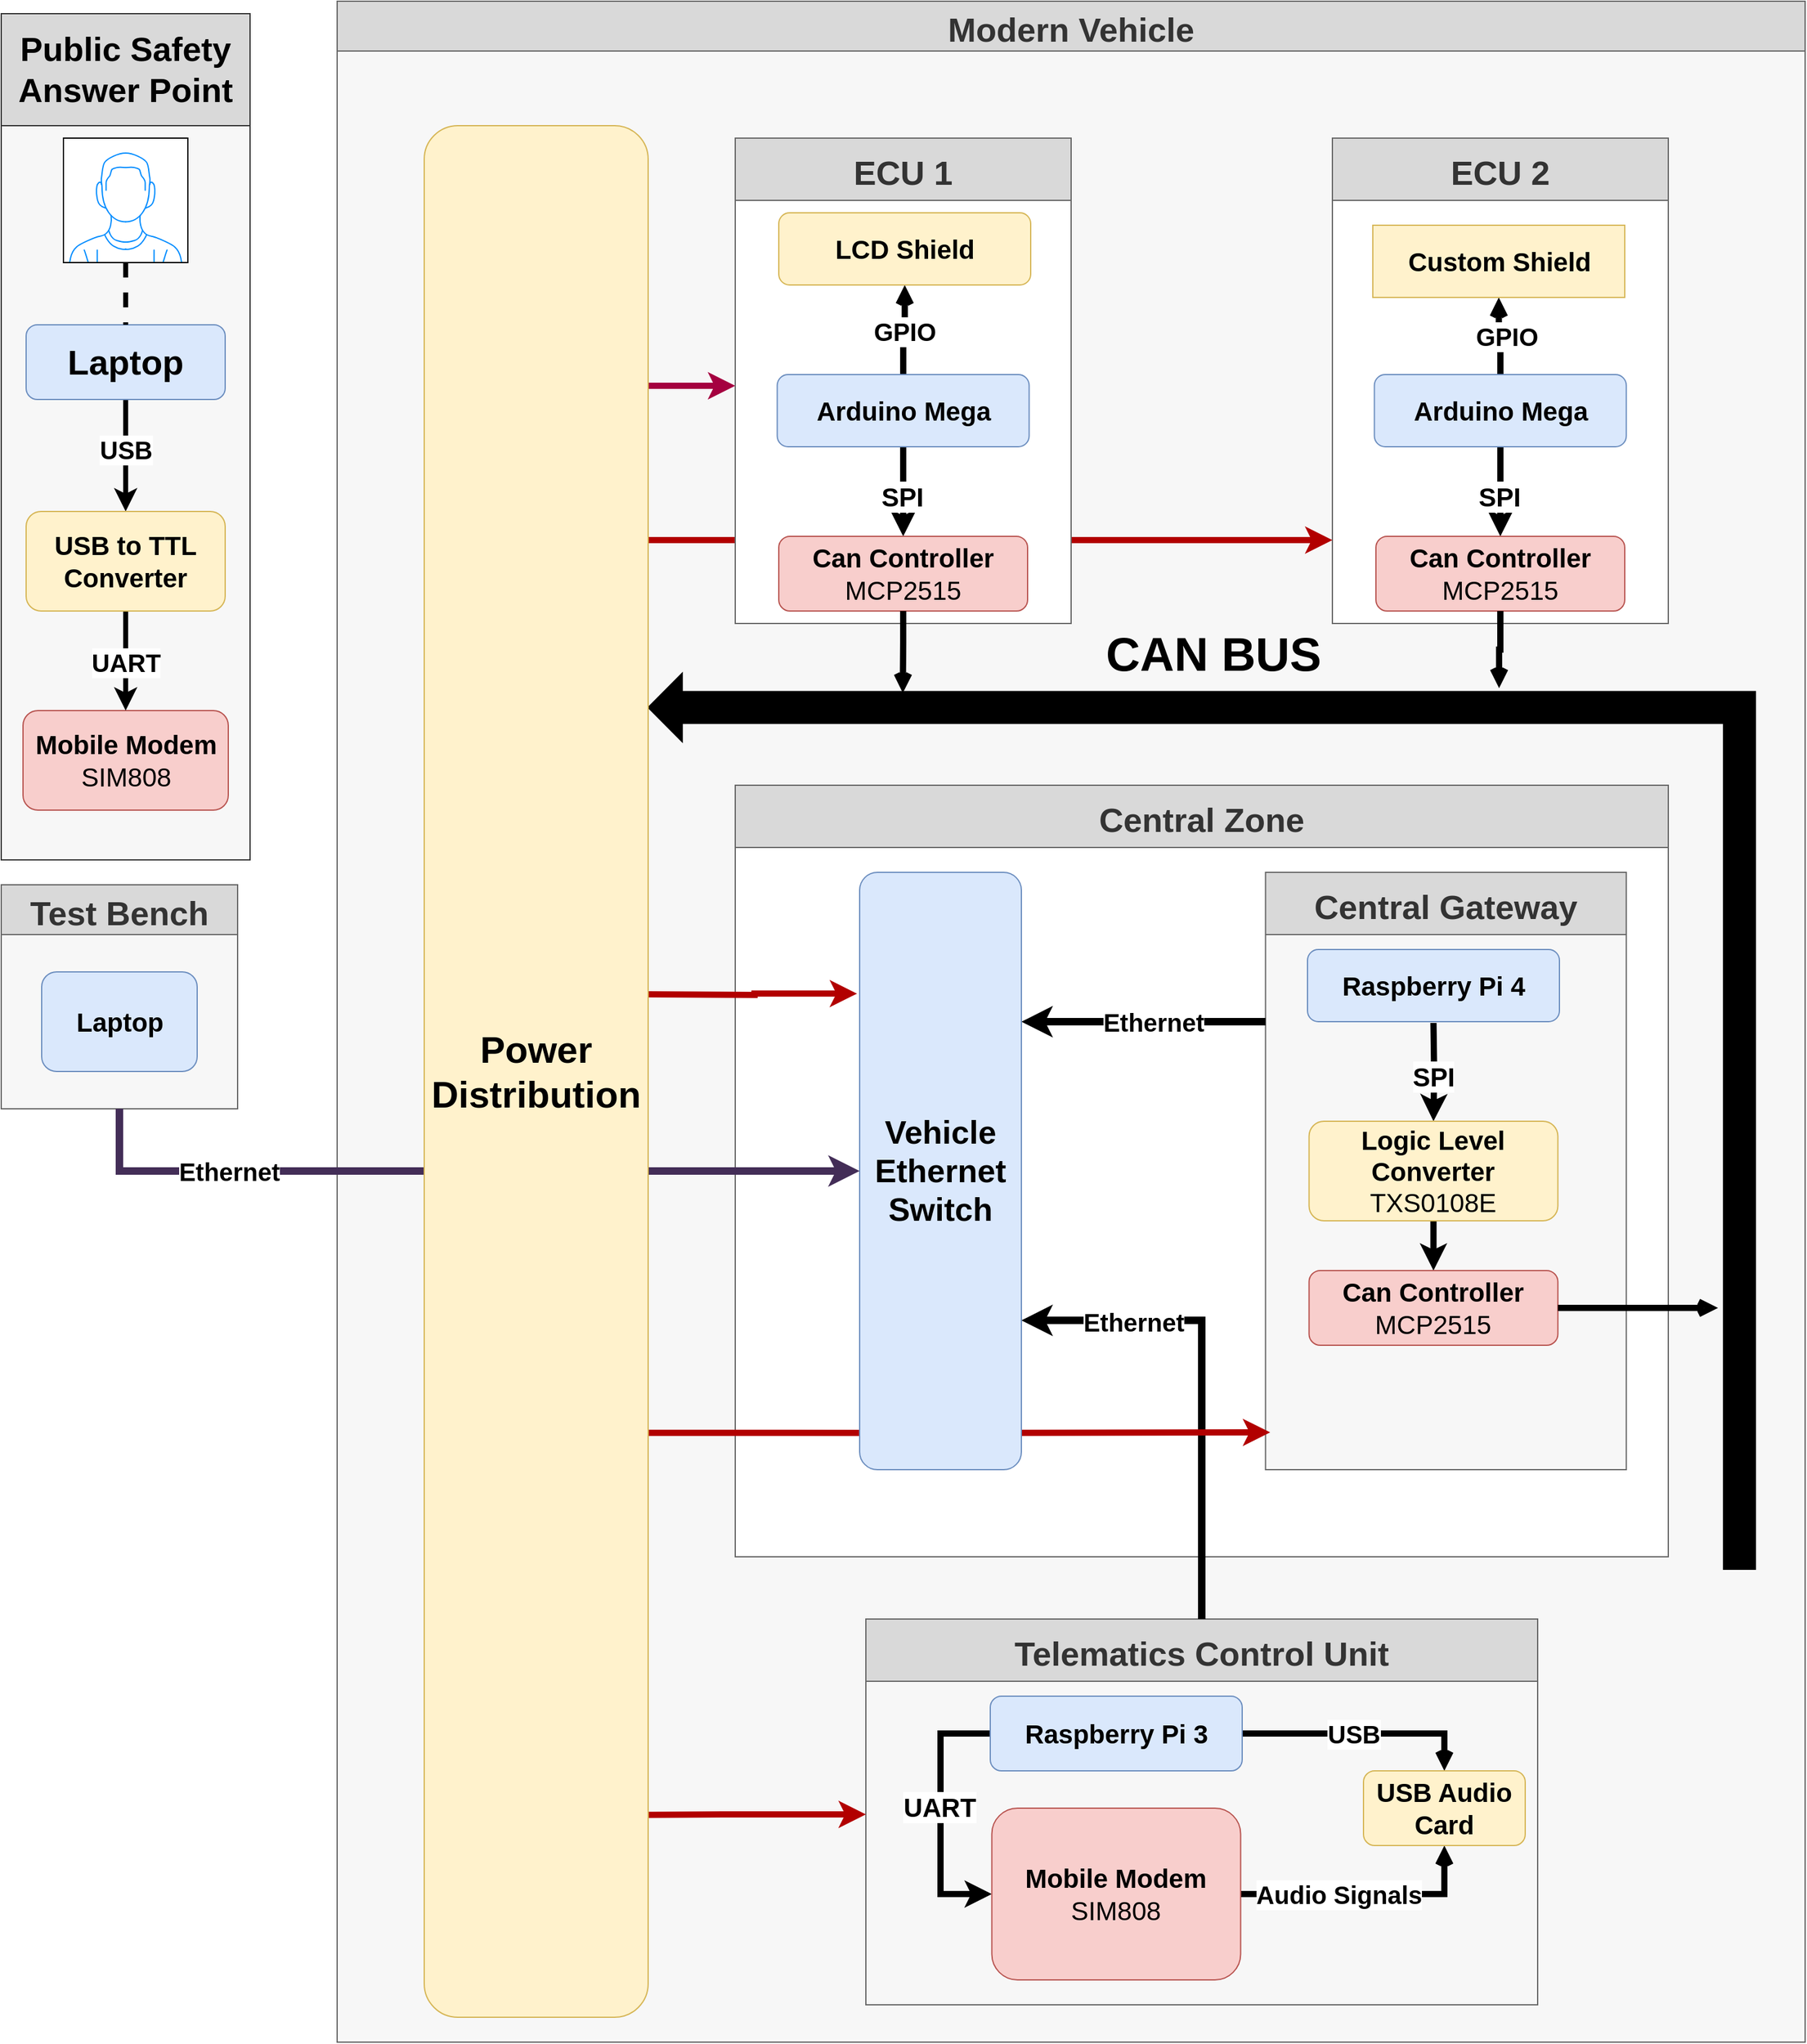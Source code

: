 <mxfile version="13.9.9" type="device"><diagram id="8ts0VjO72sFxZKF0z7m6" name="Page-1"><mxGraphModel dx="1490" dy="436" grid="1" gridSize="10" guides="1" tooltips="1" connect="1" arrows="1" fold="1" page="1" pageScale="1" pageWidth="827" pageHeight="1169" math="0" shadow="0"><root><mxCell id="0"/><mxCell id="1" parent="0"/><mxCell id="ERH8oaf-f3_c7u1PmOxN-73" value="Modern Vehicle" style="swimlane;strokeColor=#666666;fontColor=#333333;fontSize=27;startSize=40;swimlaneFillColor=#F7F7F7;fillColor=#D9D9D9;" parent="1" vertex="1"><mxGeometry x="-410" y="30" width="1180" height="1640" as="geometry"/></mxCell><mxCell id="ERH8oaf-f3_c7u1PmOxN-39" value="ECU 2" style="swimlane;strokeColor=#666666;fontColor=#333333;fontSize=27;startSize=50;swimlaneFillColor=#FFFFFF;fillColor=#D9D9D9;verticalAlign=middle;" parent="ERH8oaf-f3_c7u1PmOxN-73" vertex="1"><mxGeometry x="800" y="110" width="270" height="390" as="geometry"/></mxCell><mxCell id="ERH8oaf-f3_c7u1PmOxN-40" style="edgeStyle=orthogonalEdgeStyle;rounded=0;orthogonalLoop=1;jettySize=auto;html=1;entryX=0.5;entryY=0;entryDx=0;entryDy=0;startArrow=none;startFill=0;fontSize=25;fontStyle=1;endArrow=classic;endFill=1;strokeWidth=5;" parent="ERH8oaf-f3_c7u1PmOxN-39" source="ERH8oaf-f3_c7u1PmOxN-42" target="ERH8oaf-f3_c7u1PmOxN-44" edge="1"><mxGeometry relative="1" as="geometry"><mxPoint x="135" y="121" as="sourcePoint"/><mxPoint x="135" y="200" as="targetPoint"/></mxGeometry></mxCell><mxCell id="ERH8oaf-f3_c7u1PmOxN-41" value="SPI" style="edgeLabel;html=1;align=center;verticalAlign=middle;resizable=0;points=[];fontSize=21;fontStyle=1" parent="ERH8oaf-f3_c7u1PmOxN-40" vertex="1" connectable="0"><mxGeometry x="-0.154" y="-1" relative="1" as="geometry"><mxPoint y="9.51" as="offset"/></mxGeometry></mxCell><mxCell id="ERH8oaf-f3_c7u1PmOxN-44" value="Can Controller&lt;br&gt;&lt;span style=&quot;font-weight: normal&quot;&gt;MCP2515&lt;/span&gt;" style="rounded=1;whiteSpace=wrap;html=1;fontStyle=1;fontSize=21;fillColor=#f8cecc;strokeColor=#b85450;" parent="ERH8oaf-f3_c7u1PmOxN-39" vertex="1"><mxGeometry x="35" y="320" width="200" height="60" as="geometry"/></mxCell><mxCell id="ERH8oaf-f3_c7u1PmOxN-54" value="GPIO" style="edgeStyle=orthogonalEdgeStyle;rounded=0;orthogonalLoop=1;jettySize=auto;html=1;entryX=0.5;entryY=1;entryDx=0;entryDy=0;startArrow=none;startFill=0;endArrow=open;endFill=0;endSize=5;strokeWidth=5;fontSize=20;fontStyle=1" parent="ERH8oaf-f3_c7u1PmOxN-39" source="ERH8oaf-f3_c7u1PmOxN-42" target="ERH8oaf-f3_c7u1PmOxN-50" edge="1"><mxGeometry x="-0.021" y="-5" relative="1" as="geometry"><mxPoint x="5" y="5" as="offset"/></mxGeometry></mxCell><mxCell id="ERH8oaf-f3_c7u1PmOxN-42" value="Arduino Mega" style="rounded=1;whiteSpace=wrap;html=1;fontStyle=1;fontSize=21;fillColor=#dae8fc;strokeColor=#6c8ebf;" parent="ERH8oaf-f3_c7u1PmOxN-39" vertex="1"><mxGeometry x="33.75" y="190" width="202.5" height="58" as="geometry"/></mxCell><mxCell id="ERH8oaf-f3_c7u1PmOxN-50" value="Custom Shield" style="rounded=1;whiteSpace=wrap;html=1;fontStyle=1;fontSize=21;fillColor=#fff2cc;strokeColor=#d6b656;arcSize=0;" parent="ERH8oaf-f3_c7u1PmOxN-39" vertex="1"><mxGeometry x="32.5" y="70" width="202.5" height="58" as="geometry"/></mxCell><mxCell id="cvgFQV2dUP9AZdYtAEgv-2" value="Telematics Control Unit" style="swimlane;strokeColor=#666666;fontColor=#333333;fontSize=27;startSize=50;swimlaneFillColor=#F7F7F7;fillColor=#D9D9D9;verticalAlign=middle;" parent="ERH8oaf-f3_c7u1PmOxN-73" vertex="1"><mxGeometry x="425" y="1300" width="540" height="310" as="geometry"/></mxCell><mxCell id="cvgFQV2dUP9AZdYtAEgv-13" style="edgeStyle=orthogonalEdgeStyle;rounded=0;orthogonalLoop=1;jettySize=auto;html=1;entryX=0;entryY=0.5;entryDx=0;entryDy=0;exitX=0;exitY=0.5;exitDx=0;exitDy=0;startArrow=none;startFill=0;fontSize=25;fontStyle=1;endArrow=classic;endFill=1;strokeWidth=5;" parent="cvgFQV2dUP9AZdYtAEgv-2" source="cvgFQV2dUP9AZdYtAEgv-5" target="cvgFQV2dUP9AZdYtAEgv-12" edge="1"><mxGeometry relative="1" as="geometry"><Array as="points"><mxPoint x="60" y="92"/><mxPoint x="60" y="221"/></Array></mxGeometry></mxCell><mxCell id="cvgFQV2dUP9AZdYtAEgv-33" value="UART" style="edgeLabel;html=1;align=center;verticalAlign=middle;resizable=0;points=[];fontSize=21;fontStyle=1" parent="cvgFQV2dUP9AZdYtAEgv-13" vertex="1" connectable="0"><mxGeometry x="-0.154" y="-1" relative="1" as="geometry"><mxPoint y="9.51" as="offset"/></mxGeometry></mxCell><mxCell id="ERH8oaf-f3_c7u1PmOxN-28" style="edgeStyle=orthogonalEdgeStyle;rounded=0;orthogonalLoop=1;jettySize=auto;html=1;entryX=0.5;entryY=0;entryDx=0;entryDy=0;startArrow=none;startFill=0;endArrow=open;endFill=0;endSize=5;strokeWidth=5;" parent="cvgFQV2dUP9AZdYtAEgv-2" source="cvgFQV2dUP9AZdYtAEgv-5" target="ERH8oaf-f3_c7u1PmOxN-26" edge="1"><mxGeometry relative="1" as="geometry"/></mxCell><mxCell id="ERH8oaf-f3_c7u1PmOxN-31" value="USB" style="edgeLabel;html=1;align=center;verticalAlign=middle;resizable=0;points=[];fontSize=20;fontStyle=1" parent="ERH8oaf-f3_c7u1PmOxN-28" vertex="1" connectable="0"><mxGeometry x="0.21" y="-4" relative="1" as="geometry"><mxPoint x="-27.25" y="-4" as="offset"/></mxGeometry></mxCell><mxCell id="cvgFQV2dUP9AZdYtAEgv-5" value="Raspberry Pi 3" style="rounded=1;whiteSpace=wrap;html=1;fontStyle=1;fontSize=21;fillColor=#dae8fc;strokeColor=#6c8ebf;" parent="cvgFQV2dUP9AZdYtAEgv-2" vertex="1"><mxGeometry x="100" y="62" width="202.5" height="60" as="geometry"/></mxCell><mxCell id="ERH8oaf-f3_c7u1PmOxN-29" style="edgeStyle=orthogonalEdgeStyle;rounded=0;orthogonalLoop=1;jettySize=auto;html=1;exitX=1;exitY=0.5;exitDx=0;exitDy=0;entryX=0.5;entryY=1;entryDx=0;entryDy=0;startArrow=none;startFill=0;endArrow=open;endFill=0;endSize=5;strokeWidth=5;" parent="cvgFQV2dUP9AZdYtAEgv-2" source="cvgFQV2dUP9AZdYtAEgv-12" target="ERH8oaf-f3_c7u1PmOxN-26" edge="1"><mxGeometry relative="1" as="geometry"/></mxCell><mxCell id="ERH8oaf-f3_c7u1PmOxN-30" value="Audio Signals" style="edgeLabel;html=1;align=center;verticalAlign=middle;resizable=0;points=[];fontStyle=1;fontSize=20;" parent="ERH8oaf-f3_c7u1PmOxN-29" vertex="1" connectable="0"><mxGeometry x="0.003" y="4" relative="1" as="geometry"><mxPoint x="-23.25" y="4" as="offset"/></mxGeometry></mxCell><mxCell id="cvgFQV2dUP9AZdYtAEgv-12" value="Mobile Modem&lt;br&gt;&lt;span style=&quot;font-weight: normal&quot;&gt;SIM808&lt;/span&gt;" style="rounded=1;whiteSpace=wrap;html=1;fontStyle=1;fontSize=21;fillColor=#f8cecc;strokeColor=#b85450;" parent="cvgFQV2dUP9AZdYtAEgv-2" vertex="1"><mxGeometry x="101.25" y="152" width="200" height="138" as="geometry"/></mxCell><mxCell id="ERH8oaf-f3_c7u1PmOxN-26" value="USB Audio Card&lt;br&gt;" style="rounded=1;whiteSpace=wrap;html=1;fontStyle=1;fontSize=21;fillColor=#fff2cc;strokeColor=#d6b656;" parent="cvgFQV2dUP9AZdYtAEgv-2" vertex="1"><mxGeometry x="400" y="122" width="130" height="60" as="geometry"/></mxCell><mxCell id="ERH8oaf-f3_c7u1PmOxN-62" value="&lt;b style=&quot;font-size: 38px;&quot;&gt;&lt;font style=&quot;font-size: 38px;&quot;&gt;CAN BUS&lt;/font&gt;&lt;/b&gt;" style="text;html=1;align=center;verticalAlign=middle;resizable=0;points=[];autosize=1;fontSize=38;spacing=20;" parent="ERH8oaf-f3_c7u1PmOxN-73" vertex="1"><mxGeometry x="589" y="480" width="230" height="90" as="geometry"/></mxCell><mxCell id="ERH8oaf-f3_c7u1PmOxN-80" value="Central Zone" style="swimlane;strokeColor=#666666;fontColor=#333333;fontSize=27;startSize=50;swimlaneFillColor=#FFFFFF;fillColor=#D9D9D9;verticalAlign=middle;" parent="ERH8oaf-f3_c7u1PmOxN-73" vertex="1"><mxGeometry x="320" y="630" width="750" height="620" as="geometry"/></mxCell><mxCell id="ERH8oaf-f3_c7u1PmOxN-1" value="Central Gateway" style="swimlane;strokeColor=#666666;fontColor=#333333;fontSize=27;startSize=50;swimlaneFillColor=#F7F7F7;fillColor=#D9D9D9;verticalAlign=middle;" parent="ERH8oaf-f3_c7u1PmOxN-80" vertex="1"><mxGeometry x="426.25" y="70" width="290" height="480" as="geometry"/></mxCell><mxCell id="ERH8oaf-f3_c7u1PmOxN-2" style="edgeStyle=orthogonalEdgeStyle;rounded=0;orthogonalLoop=1;jettySize=auto;html=1;entryX=0.5;entryY=0;entryDx=0;entryDy=0;startArrow=none;startFill=0;fontSize=25;fontStyle=1;endArrow=classic;endFill=1;strokeWidth=5;" parent="ERH8oaf-f3_c7u1PmOxN-1" target="ERH8oaf-f3_c7u1PmOxN-8" edge="1"><mxGeometry relative="1" as="geometry"><mxPoint x="135" y="121" as="sourcePoint"/></mxGeometry></mxCell><mxCell id="ERH8oaf-f3_c7u1PmOxN-3" value="SPI" style="edgeLabel;html=1;align=center;verticalAlign=middle;resizable=0;points=[];fontSize=21;fontStyle=1" parent="ERH8oaf-f3_c7u1PmOxN-2" vertex="1" connectable="0"><mxGeometry x="-0.154" y="-1" relative="1" as="geometry"><mxPoint y="9.51" as="offset"/></mxGeometry></mxCell><mxCell id="ERH8oaf-f3_c7u1PmOxN-4" value="Raspberry Pi 4" style="rounded=1;whiteSpace=wrap;html=1;fontStyle=1;fontSize=21;fillColor=#dae8fc;strokeColor=#6c8ebf;" parent="ERH8oaf-f3_c7u1PmOxN-1" vertex="1"><mxGeometry x="33.75" y="62" width="202.5" height="58" as="geometry"/></mxCell><mxCell id="ERH8oaf-f3_c7u1PmOxN-9" style="edgeStyle=orthogonalEdgeStyle;rounded=0;orthogonalLoop=1;jettySize=auto;html=1;entryX=0.5;entryY=1;entryDx=0;entryDy=0;endSize=5;strokeWidth=5;startArrow=classic;startFill=1;endArrow=none;endFill=0;" parent="ERH8oaf-f3_c7u1PmOxN-1" source="ERH8oaf-f3_c7u1PmOxN-5" target="ERH8oaf-f3_c7u1PmOxN-8" edge="1"><mxGeometry relative="1" as="geometry"/></mxCell><mxCell id="ERH8oaf-f3_c7u1PmOxN-5" value="Can Controller&lt;br&gt;&lt;span style=&quot;font-weight: normal&quot;&gt;MCP2515&lt;/span&gt;" style="rounded=1;whiteSpace=wrap;html=1;fontStyle=1;fontSize=21;fillColor=#f8cecc;strokeColor=#b85450;" parent="ERH8oaf-f3_c7u1PmOxN-1" vertex="1"><mxGeometry x="35" y="320" width="200" height="60" as="geometry"/></mxCell><mxCell id="ERH8oaf-f3_c7u1PmOxN-8" value="Logic Level Converter&lt;br&gt;&lt;span style=&quot;font-weight: normal&quot;&gt;TXS0108E&lt;/span&gt;" style="rounded=1;whiteSpace=wrap;html=1;fontStyle=1;fontSize=21;fillColor=#fff2cc;strokeColor=#d6b656;" parent="ERH8oaf-f3_c7u1PmOxN-1" vertex="1"><mxGeometry x="35" y="200" width="200" height="80" as="geometry"/></mxCell><mxCell id="ERH8oaf-f3_c7u1PmOxN-79" style="edgeStyle=orthogonalEdgeStyle;rounded=0;orthogonalLoop=1;jettySize=auto;html=1;startArrow=classic;startFill=1;endArrow=none;endFill=0;endSize=5;strokeWidth=5;fontSize=36;fillColor=#e51400;strokeColor=#B20000;entryX=1.003;entryY=0.893;entryDx=0;entryDy=0;entryPerimeter=0;" parent="ERH8oaf-f3_c7u1PmOxN-73" source="cvgFQV2dUP9AZdYtAEgv-2" edge="1"><mxGeometry relative="1" as="geometry"><mxPoint x="250.54" y="1457.36" as="targetPoint"/><Array as="points"><mxPoint x="310" y="1457"/><mxPoint x="310" y="1457"/></Array></mxGeometry></mxCell><mxCell id="cvgFQV2dUP9AZdYtAEgv-3" value="Test Bench" style="swimlane;strokeColor=#666666;fontColor=#333333;fontSize=27;startSize=40;swimlaneFillColor=#F7F7F7;fillColor=#D9D9D9;" parent="1" vertex="1"><mxGeometry x="-680" y="740" width="190" height="180" as="geometry"/></mxCell><mxCell id="cvgFQV2dUP9AZdYtAEgv-7" value="Laptop" style="rounded=1;whiteSpace=wrap;html=1;fontStyle=1;fontSize=21;fillColor=#dae8fc;strokeColor=#6c8ebf;" parent="cvgFQV2dUP9AZdYtAEgv-3" vertex="1"><mxGeometry x="32.5" y="70" width="125" height="80" as="geometry"/></mxCell><mxCell id="cvgFQV2dUP9AZdYtAEgv-34" value="Public Safety Answer Point" style="swimlane;fontSize=27;startSize=90;whiteSpace=wrap;swimlaneFillColor=#F7F7F7;fillColor=#D9D9D9;strokeColor=#333333;" parent="1" vertex="1"><mxGeometry x="-680" y="40.0" width="200" height="680" as="geometry"/></mxCell><mxCell id="cvgFQV2dUP9AZdYtAEgv-35" value="Mobile Modem&lt;br&gt;&lt;span style=&quot;font-weight: normal&quot;&gt;SIM808&lt;/span&gt;" style="rounded=1;whiteSpace=wrap;html=1;fontStyle=1;fontSize=21;fillColor=#f8cecc;strokeColor=#b85450;" parent="cvgFQV2dUP9AZdYtAEgv-34" vertex="1"><mxGeometry x="17.5" y="560" width="165" height="80" as="geometry"/></mxCell><mxCell id="cvgFQV2dUP9AZdYtAEgv-37" style="edgeStyle=orthogonalEdgeStyle;rounded=0;orthogonalLoop=1;jettySize=auto;html=1;startArrow=none;startFill=0;fontSize=25;fontStyle=1;endArrow=classic;endFill=1;strokeWidth=4;" parent="cvgFQV2dUP9AZdYtAEgv-34" source="cvgFQV2dUP9AZdYtAEgv-36" target="cvgFQV2dUP9AZdYtAEgv-35" edge="1"><mxGeometry relative="1" as="geometry"/></mxCell><mxCell id="cvgFQV2dUP9AZdYtAEgv-38" value="UART" style="edgeLabel;html=1;align=center;verticalAlign=middle;resizable=0;points=[];fontStyle=1;fontSize=20;" parent="cvgFQV2dUP9AZdYtAEgv-37" vertex="1" connectable="0"><mxGeometry x="-0.204" relative="1" as="geometry"><mxPoint y="8.33" as="offset"/></mxGeometry></mxCell><mxCell id="cvgFQV2dUP9AZdYtAEgv-40" style="edgeStyle=orthogonalEdgeStyle;rounded=0;orthogonalLoop=1;jettySize=auto;html=1;startArrow=classic;startFill=1;fontSize=25;fontStyle=1;endArrow=none;endFill=0;strokeWidth=4;" parent="cvgFQV2dUP9AZdYtAEgv-34" source="cvgFQV2dUP9AZdYtAEgv-36" target="cvgFQV2dUP9AZdYtAEgv-39" edge="1"><mxGeometry relative="1" as="geometry"/></mxCell><mxCell id="cvgFQV2dUP9AZdYtAEgv-43" value="USB" style="edgeLabel;html=1;align=center;verticalAlign=middle;resizable=0;points=[];fontStyle=1;fontSize=20;" parent="cvgFQV2dUP9AZdYtAEgv-40" vertex="1" connectable="0"><mxGeometry x="0.263" relative="1" as="geometry"><mxPoint y="6.67" as="offset"/></mxGeometry></mxCell><mxCell id="cvgFQV2dUP9AZdYtAEgv-36" value="USB to TTL Converter" style="rounded=1;whiteSpace=wrap;html=1;fontStyle=1;fontSize=21;fillColor=#fff2cc;strokeColor=#d6b656;" parent="cvgFQV2dUP9AZdYtAEgv-34" vertex="1"><mxGeometry x="20" y="400" width="160" height="80" as="geometry"/></mxCell><mxCell id="cvgFQV2dUP9AZdYtAEgv-39" value="Laptop" style="rounded=1;whiteSpace=wrap;html=1;fontStyle=1;fontSize=28;fillColor=#dae8fc;strokeColor=#6c8ebf;" parent="cvgFQV2dUP9AZdYtAEgv-34" vertex="1"><mxGeometry x="20" y="250" width="160" height="60" as="geometry"/></mxCell><mxCell id="cvgFQV2dUP9AZdYtAEgv-42" style="edgeStyle=orthogonalEdgeStyle;rounded=0;orthogonalLoop=1;jettySize=auto;html=1;entryX=0.5;entryY=0;entryDx=0;entryDy=0;startArrow=none;startFill=0;dashed=1;endArrow=none;endFill=0;strokeWidth=4;" parent="cvgFQV2dUP9AZdYtAEgv-34" source="cvgFQV2dUP9AZdYtAEgv-41" target="cvgFQV2dUP9AZdYtAEgv-39" edge="1"><mxGeometry relative="1" as="geometry"/></mxCell><mxCell id="cvgFQV2dUP9AZdYtAEgv-41" value="" style="verticalLabelPosition=bottom;shadow=0;dashed=0;align=center;html=1;verticalAlign=top;strokeWidth=1;shape=mxgraph.mockup.containers.userMale;strokeColor2=#008cff;" parent="cvgFQV2dUP9AZdYtAEgv-34" vertex="1"><mxGeometry x="50" y="100" width="100" height="100" as="geometry"/></mxCell><mxCell id="ERH8oaf-f3_c7u1PmOxN-76" style="edgeStyle=orthogonalEdgeStyle;rounded=0;orthogonalLoop=1;jettySize=auto;html=1;exitX=-0.016;exitY=0.203;exitDx=0;exitDy=0;startArrow=classic;startFill=1;endArrow=none;endFill=0;endSize=5;strokeWidth=5;fontSize=36;fillColor=#e51400;strokeColor=#B20000;exitPerimeter=0;" parent="1" source="GyCWyN4d3mDtV3BmVLnt-3" edge="1"><mxGeometry relative="1" as="geometry"><mxPoint x="-160" y="828" as="targetPoint"/></mxGeometry></mxCell><mxCell id="GyCWyN4d3mDtV3BmVLnt-5" style="edgeStyle=orthogonalEdgeStyle;rounded=0;orthogonalLoop=1;jettySize=auto;html=1;strokeWidth=6;startArrow=none;startFill=0;exitX=0.5;exitY=0;exitDx=0;exitDy=0;entryX=1;entryY=0.75;entryDx=0;entryDy=0;" parent="1" source="cvgFQV2dUP9AZdYtAEgv-2" target="GyCWyN4d3mDtV3BmVLnt-3" edge="1"><mxGeometry relative="1" as="geometry"><mxPoint x="380" y="1170" as="targetPoint"/><Array as="points"><mxPoint x="285" y="1090"/></Array><mxPoint x="55" y="1450" as="sourcePoint"/></mxGeometry></mxCell><mxCell id="GyCWyN4d3mDtV3BmVLnt-7" value="Ethernet" style="edgeLabel;html=1;align=center;verticalAlign=middle;resizable=0;points=[];fontSize=20;fontStyle=1" parent="GyCWyN4d3mDtV3BmVLnt-5" vertex="1" connectable="0"><mxGeometry x="0.172" y="-4" relative="1" as="geometry"><mxPoint x="-59" y="-14.0" as="offset"/></mxGeometry></mxCell><mxCell id="ERH8oaf-f3_c7u1PmOxN-6" style="edgeStyle=orthogonalEdgeStyle;rounded=0;orthogonalLoop=1;jettySize=auto;html=1;strokeWidth=6;startArrow=none;startFill=0;exitX=0;exitY=0.25;exitDx=0;exitDy=0;entryX=1;entryY=0.25;entryDx=0;entryDy=0;" parent="1" source="ERH8oaf-f3_c7u1PmOxN-1" target="GyCWyN4d3mDtV3BmVLnt-3" edge="1"><mxGeometry relative="1" as="geometry"><mxPoint x="280" y="1068" as="targetPoint"/><mxPoint x="56.25" y="1192" as="sourcePoint"/></mxGeometry></mxCell><mxCell id="ERH8oaf-f3_c7u1PmOxN-7" value="Ethernet" style="edgeLabel;html=1;align=center;verticalAlign=middle;resizable=0;points=[];fontSize=20;fontStyle=1" parent="ERH8oaf-f3_c7u1PmOxN-6" vertex="1" connectable="0"><mxGeometry x="0.172" y="-4" relative="1" as="geometry"><mxPoint x="24.29" y="4" as="offset"/></mxGeometry></mxCell><mxCell id="ERH8oaf-f3_c7u1PmOxN-75" style="edgeStyle=orthogonalEdgeStyle;rounded=0;orthogonalLoop=1;jettySize=auto;html=1;startArrow=classic;startFill=1;endArrow=none;endFill=0;endSize=5;strokeWidth=5;fontSize=36;fillColor=#d80073;strokeColor=#A50040;" parent="1" source="ERH8oaf-f3_c7u1PmOxN-32" edge="1"><mxGeometry relative="1" as="geometry"><mxPoint x="-160" y="339" as="targetPoint"/><Array as="points"><mxPoint x="-160" y="339"/><mxPoint x="-160" y="339"/></Array></mxGeometry></mxCell><mxCell id="ERH8oaf-f3_c7u1PmOxN-57" value="" style="html=1;shadow=0;dashed=0;align=center;verticalAlign=middle;shape=mxgraph.arrows2.bendArrow;dy=12.79;dx=27.36;notch=0;arrowHead=55;rounded=0;strokeWidth=1;fontSize=20;rotation=0;flipH=1;fillColor=#000000;" parent="1" vertex="1"><mxGeometry x="-160" y="570" width="890" height="720" as="geometry"/></mxCell><mxCell id="ERH8oaf-f3_c7u1PmOxN-59" style="edgeStyle=orthogonalEdgeStyle;rounded=0;orthogonalLoop=1;jettySize=auto;html=1;startArrow=none;startFill=0;endArrow=open;endFill=0;endSize=5;strokeWidth=5;fontSize=20;exitX=0.5;exitY=1;exitDx=0;exitDy=0;" parent="1" source="ERH8oaf-f3_c7u1PmOxN-44" edge="1"><mxGeometry relative="1" as="geometry"><mxPoint x="524" y="582" as="targetPoint"/><Array as="points"><mxPoint x="525" y="551"/><mxPoint x="524" y="551"/></Array></mxGeometry></mxCell><mxCell id="ERH8oaf-f3_c7u1PmOxN-78" style="edgeStyle=orthogonalEdgeStyle;rounded=0;orthogonalLoop=1;jettySize=auto;html=1;startArrow=classic;startFill=1;endArrow=none;endFill=0;endSize=5;strokeWidth=5;fontSize=36;fillColor=#e51400;strokeColor=#B20000;entryX=1.003;entryY=0.691;entryDx=0;entryDy=0;entryPerimeter=0;" parent="1" target="o-YC62QFaJVTrddHJR0Z-3" edge="1"><mxGeometry relative="1" as="geometry"><mxPoint x="340" y="1180" as="sourcePoint"/><Array as="points"/><mxPoint x="-159.46" y="1108.88" as="targetPoint"/></mxGeometry></mxCell><mxCell id="GyCWyN4d3mDtV3BmVLnt-3" value="&lt;font style=&quot;font-size: 26px&quot;&gt;Vehicle Ethernet Switch&lt;/font&gt;" style="rounded=1;whiteSpace=wrap;html=1;fontStyle=1;fontSize=21;fillColor=#dae8fc;strokeColor=#6c8ebf;arcSize=11;" parent="1" vertex="1"><mxGeometry x="10" y="730" width="130" height="480" as="geometry"/></mxCell><mxCell id="ERH8oaf-f3_c7u1PmOxN-77" style="edgeStyle=orthogonalEdgeStyle;rounded=0;orthogonalLoop=1;jettySize=auto;html=1;startArrow=classic;startFill=1;endArrow=none;endFill=0;endSize=5;strokeWidth=5;fontSize=36;fillColor=#e51400;strokeColor=#B20000;" parent="1" edge="1"><mxGeometry relative="1" as="geometry"><mxPoint x="390" y="463" as="sourcePoint"/><Array as="points"><mxPoint x="360" y="463"/><mxPoint x="360" y="463"/></Array><mxPoint x="-160" y="463" as="targetPoint"/></mxGeometry></mxCell><mxCell id="ERH8oaf-f3_c7u1PmOxN-32" value="ECU 1" style="swimlane;strokeColor=#666666;fontColor=#333333;fontSize=27;startSize=50;swimlaneFillColor=#FFFFFF;fillColor=#D9D9D9;verticalAlign=middle;" parent="1" vertex="1"><mxGeometry x="-90" y="140" width="270" height="390" as="geometry"/></mxCell><mxCell id="ERH8oaf-f3_c7u1PmOxN-33" style="edgeStyle=orthogonalEdgeStyle;rounded=0;orthogonalLoop=1;jettySize=auto;html=1;entryX=0.5;entryY=0;entryDx=0;entryDy=0;startArrow=none;startFill=0;fontSize=25;fontStyle=1;endArrow=classic;endFill=1;strokeWidth=5;exitX=0.5;exitY=1;exitDx=0;exitDy=0;" parent="ERH8oaf-f3_c7u1PmOxN-32" source="ERH8oaf-f3_c7u1PmOxN-35" target="ERH8oaf-f3_c7u1PmOxN-37" edge="1"><mxGeometry relative="1" as="geometry"><mxPoint x="135" y="121" as="sourcePoint"/><mxPoint x="135" y="200" as="targetPoint"/></mxGeometry></mxCell><mxCell id="ERH8oaf-f3_c7u1PmOxN-34" value="SPI" style="edgeLabel;html=1;align=center;verticalAlign=middle;resizable=0;points=[];fontSize=21;fontStyle=1" parent="ERH8oaf-f3_c7u1PmOxN-33" vertex="1" connectable="0"><mxGeometry x="-0.154" y="-1" relative="1" as="geometry"><mxPoint y="9.51" as="offset"/></mxGeometry></mxCell><mxCell id="ERH8oaf-f3_c7u1PmOxN-55" value="GPIO" style="edgeStyle=orthogonalEdgeStyle;rounded=0;orthogonalLoop=1;jettySize=auto;html=1;entryX=0.5;entryY=1;entryDx=0;entryDy=0;startArrow=none;startFill=0;endArrow=open;endFill=0;endSize=5;strokeWidth=5;fontSize=20;fontStyle=1" parent="ERH8oaf-f3_c7u1PmOxN-32" source="ERH8oaf-f3_c7u1PmOxN-35" target="ERH8oaf-f3_c7u1PmOxN-49" edge="1"><mxGeometry relative="1" as="geometry"><Array as="points"><mxPoint x="135" y="164"/><mxPoint x="136" y="164"/></Array></mxGeometry></mxCell><mxCell id="ERH8oaf-f3_c7u1PmOxN-35" value="Arduino Mega" style="rounded=1;whiteSpace=wrap;html=1;fontStyle=1;fontSize=21;fillColor=#dae8fc;strokeColor=#6c8ebf;" parent="ERH8oaf-f3_c7u1PmOxN-32" vertex="1"><mxGeometry x="33.75" y="190" width="202.5" height="58" as="geometry"/></mxCell><mxCell id="ERH8oaf-f3_c7u1PmOxN-37" value="Can Controller&lt;br&gt;&lt;span style=&quot;font-weight: normal&quot;&gt;MCP2515&lt;/span&gt;" style="rounded=1;whiteSpace=wrap;html=1;fontStyle=1;fontSize=21;fillColor=#f8cecc;strokeColor=#b85450;" parent="ERH8oaf-f3_c7u1PmOxN-32" vertex="1"><mxGeometry x="35" y="320" width="200" height="60" as="geometry"/></mxCell><mxCell id="ERH8oaf-f3_c7u1PmOxN-49" value="LCD Shield" style="rounded=1;whiteSpace=wrap;html=1;fontStyle=1;fontSize=21;fillColor=#fff2cc;strokeColor=#d6b656;" parent="ERH8oaf-f3_c7u1PmOxN-32" vertex="1"><mxGeometry x="35" y="60" width="202.5" height="58" as="geometry"/></mxCell><mxCell id="ERH8oaf-f3_c7u1PmOxN-58" style="edgeStyle=orthogonalEdgeStyle;rounded=0;orthogonalLoop=1;jettySize=auto;html=1;entryX=0.77;entryY=0.022;entryDx=0;entryDy=0;entryPerimeter=0;startArrow=none;startFill=0;endArrow=open;endFill=0;endSize=5;strokeWidth=5;fontSize=20;exitX=0.5;exitY=1;exitDx=0;exitDy=0;" parent="1" source="ERH8oaf-f3_c7u1PmOxN-37" target="ERH8oaf-f3_c7u1PmOxN-57" edge="1"><mxGeometry relative="1" as="geometry"/></mxCell><mxCell id="ERH8oaf-f3_c7u1PmOxN-61" style="edgeStyle=orthogonalEdgeStyle;rounded=0;orthogonalLoop=1;jettySize=auto;html=1;startArrow=none;startFill=0;endArrow=open;endFill=0;endSize=5;strokeWidth=5;fontSize=20;" parent="1" source="ERH8oaf-f3_c7u1PmOxN-5" edge="1"><mxGeometry relative="1" as="geometry"><mxPoint x="700" y="1080" as="targetPoint"/></mxGeometry></mxCell><mxCell id="o-YC62QFaJVTrddHJR0Z-1" style="edgeStyle=orthogonalEdgeStyle;rounded=0;orthogonalLoop=1;jettySize=auto;html=1;strokeWidth=6;startArrow=none;startFill=0;exitX=0.5;exitY=1;exitDx=0;exitDy=0;entryX=0;entryY=0.5;entryDx=0;entryDy=0;fillColor=#76608a;strokeColor=#432D57;" edge="1" parent="1" source="cvgFQV2dUP9AZdYtAEgv-3"><mxGeometry relative="1" as="geometry"><Array as="points"><mxPoint x="-585" y="970"/></Array><mxPoint x="-490.0" y="970.0" as="sourcePoint"/><mxPoint x="10" y="970.0" as="targetPoint"/></mxGeometry></mxCell><mxCell id="o-YC62QFaJVTrddHJR0Z-2" value="Ethernet" style="edgeLabel;html=1;align=center;verticalAlign=middle;resizable=0;points=[];fontStyle=1;fontSize=20;" vertex="1" connectable="0" parent="o-YC62QFaJVTrddHJR0Z-1"><mxGeometry x="-0.091" y="5" relative="1" as="geometry"><mxPoint x="-155.36" y="5" as="offset"/></mxGeometry></mxCell><mxCell id="o-YC62QFaJVTrddHJR0Z-3" value="&lt;font style=&quot;font-size: 30px;&quot;&gt;Power Distribution&lt;/font&gt;" style="rounded=1;whiteSpace=wrap;html=1;fontStyle=1;fontSize=30;fillColor=#fff2cc;strokeColor=#d6b656;" vertex="1" parent="1"><mxGeometry x="-340" y="130" width="180" height="1520" as="geometry"/></mxCell></root></mxGraphModel></diagram></mxfile>